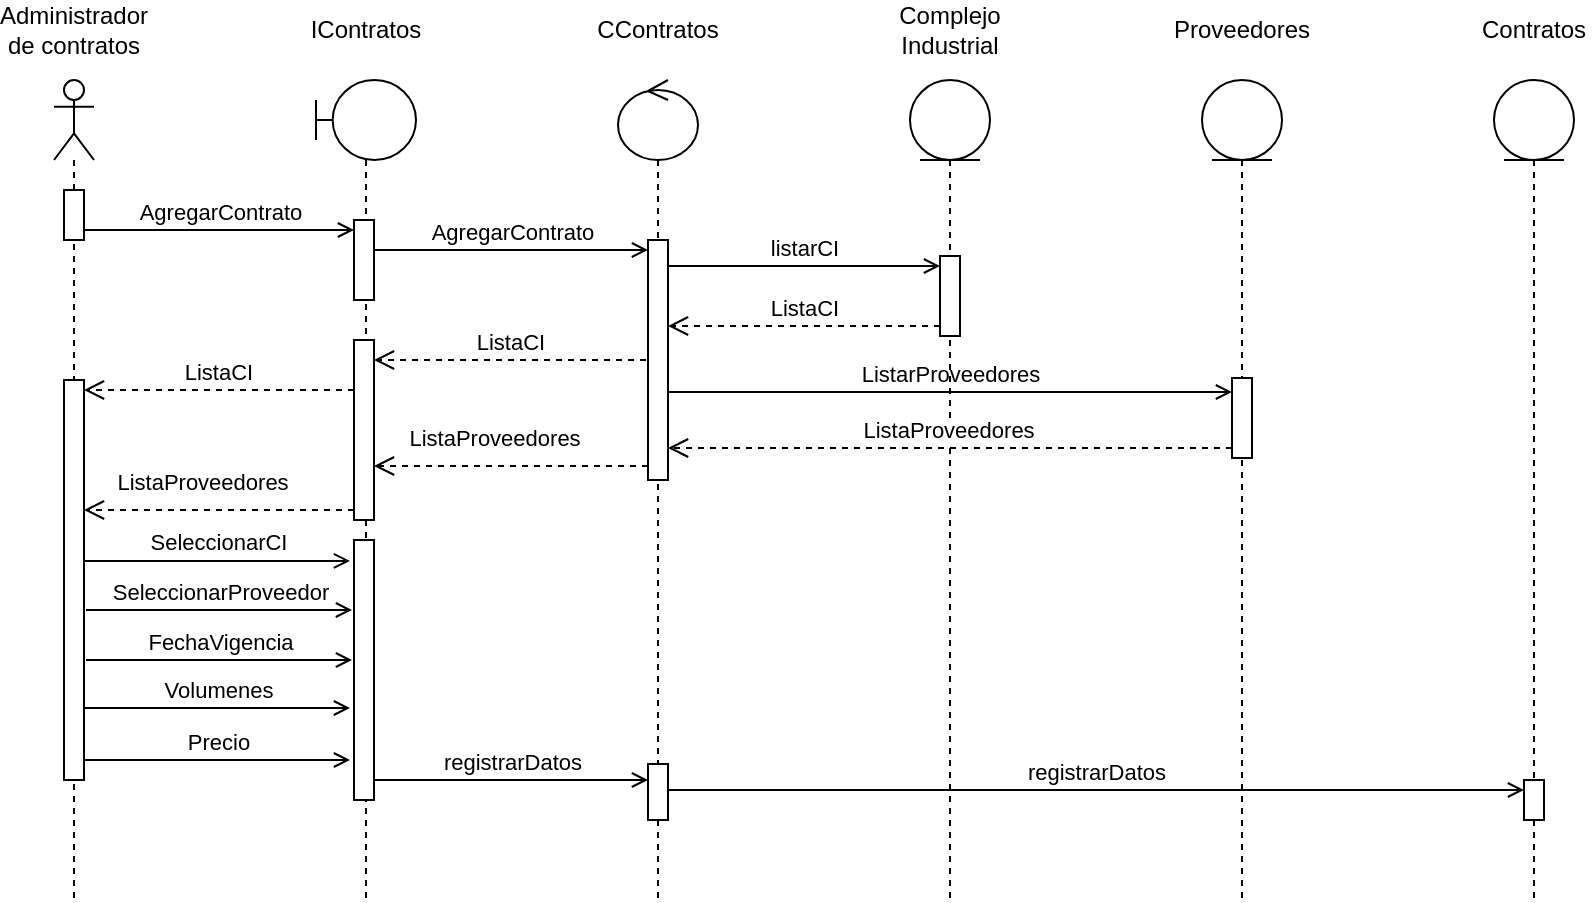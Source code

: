 <mxfile version="27.0.5">
  <diagram name="Página-1" id="MQTwZCBMw6hJ6Q97TubH">
    <mxGraphModel dx="1426" dy="841" grid="1" gridSize="10" guides="1" tooltips="1" connect="1" arrows="1" fold="1" page="1" pageScale="1" pageWidth="1169" pageHeight="827" math="0" shadow="0">
      <root>
        <mxCell id="0" />
        <mxCell id="1" parent="0" />
        <mxCell id="8B-uYey3UF3kqIQ4_H9d-1" value="" style="shape=umlLifeline;perimeter=lifelinePerimeter;whiteSpace=wrap;html=1;container=1;dropTarget=0;collapsible=0;recursiveResize=0;outlineConnect=0;portConstraint=eastwest;newEdgeStyle={&quot;curved&quot;:0,&quot;rounded&quot;:0};participant=umlActor;" parent="1" vertex="1">
          <mxGeometry x="30" y="50" width="20" height="410" as="geometry" />
        </mxCell>
        <mxCell id="8B-uYey3UF3kqIQ4_H9d-2" value="" style="html=1;points=[[0,0,0,0,5],[0,1,0,0,-5],[1,0,0,0,5],[1,1,0,0,-5]];perimeter=orthogonalPerimeter;outlineConnect=0;targetShapes=umlLifeline;portConstraint=eastwest;newEdgeStyle={&quot;curved&quot;:0,&quot;rounded&quot;:0};" parent="8B-uYey3UF3kqIQ4_H9d-1" vertex="1">
          <mxGeometry x="5" y="55" width="10" height="25" as="geometry" />
        </mxCell>
        <mxCell id="8B-uYey3UF3kqIQ4_H9d-43" value="" style="html=1;points=[[0,0,0,0,5],[0,1,0,0,-5],[1,0,0,0,5],[1,1,0,0,-5]];perimeter=orthogonalPerimeter;outlineConnect=0;targetShapes=umlLifeline;portConstraint=eastwest;newEdgeStyle={&quot;curved&quot;:0,&quot;rounded&quot;:0};" parent="8B-uYey3UF3kqIQ4_H9d-1" vertex="1">
          <mxGeometry x="5" y="150" width="10" height="200" as="geometry" />
        </mxCell>
        <mxCell id="8B-uYey3UF3kqIQ4_H9d-8" value="Administrador&lt;div&gt;de contratos&lt;/div&gt;" style="text;html=1;align=center;verticalAlign=middle;whiteSpace=wrap;rounded=0;" parent="1" vertex="1">
          <mxGeometry x="10" y="10" width="60" height="30" as="geometry" />
        </mxCell>
        <mxCell id="8B-uYey3UF3kqIQ4_H9d-9" value="" style="shape=umlLifeline;perimeter=lifelinePerimeter;whiteSpace=wrap;html=1;container=1;dropTarget=0;collapsible=0;recursiveResize=0;outlineConnect=0;portConstraint=eastwest;newEdgeStyle={&quot;curved&quot;:0,&quot;rounded&quot;:0};participant=umlBoundary;" parent="1" vertex="1">
          <mxGeometry x="161" y="50" width="50" height="410" as="geometry" />
        </mxCell>
        <mxCell id="8B-uYey3UF3kqIQ4_H9d-41" value="" style="html=1;points=[[0,0,0,0,5],[0,1,0,0,-5],[1,0,0,0,5],[1,1,0,0,-5]];perimeter=orthogonalPerimeter;outlineConnect=0;targetShapes=umlLifeline;portConstraint=eastwest;newEdgeStyle={&quot;curved&quot;:0,&quot;rounded&quot;:0};" parent="8B-uYey3UF3kqIQ4_H9d-9" vertex="1">
          <mxGeometry x="19" y="70" width="10" height="40" as="geometry" />
        </mxCell>
        <mxCell id="8B-uYey3UF3kqIQ4_H9d-44" value="" style="html=1;points=[[0,0,0,0,5],[0,1,0,0,-5],[1,0,0,0,5],[1,1,0,0,-5]];perimeter=orthogonalPerimeter;outlineConnect=0;targetShapes=umlLifeline;portConstraint=eastwest;newEdgeStyle={&quot;curved&quot;:0,&quot;rounded&quot;:0};" parent="8B-uYey3UF3kqIQ4_H9d-9" vertex="1">
          <mxGeometry x="19" y="130" width="10" height="90" as="geometry" />
        </mxCell>
        <mxCell id="8B-uYey3UF3kqIQ4_H9d-60" value="" style="html=1;points=[[0,0,0,0,5],[0,1,0,0,-5],[1,0,0,0,5],[1,1,0,0,-5]];perimeter=orthogonalPerimeter;outlineConnect=0;targetShapes=umlLifeline;portConstraint=eastwest;newEdgeStyle={&quot;curved&quot;:0,&quot;rounded&quot;:0};" parent="8B-uYey3UF3kqIQ4_H9d-9" vertex="1">
          <mxGeometry x="19" y="230" width="10" height="130" as="geometry" />
        </mxCell>
        <mxCell id="8B-uYey3UF3kqIQ4_H9d-15" value="IContratos" style="text;html=1;align=center;verticalAlign=middle;whiteSpace=wrap;rounded=0;" parent="1" vertex="1">
          <mxGeometry x="156" y="10" width="60" height="30" as="geometry" />
        </mxCell>
        <mxCell id="8B-uYey3UF3kqIQ4_H9d-16" value="" style="shape=umlLifeline;perimeter=lifelinePerimeter;whiteSpace=wrap;html=1;container=1;dropTarget=0;collapsible=0;recursiveResize=0;outlineConnect=0;portConstraint=eastwest;newEdgeStyle={&quot;curved&quot;:0,&quot;rounded&quot;:0};participant=umlControl;" parent="1" vertex="1">
          <mxGeometry x="312" y="50" width="40" height="410" as="geometry" />
        </mxCell>
        <mxCell id="8B-uYey3UF3kqIQ4_H9d-48" value="" style="html=1;points=[[0,0,0,0,5],[0,1,0,0,-5],[1,0,0,0,5],[1,1,0,0,-5]];perimeter=orthogonalPerimeter;outlineConnect=0;targetShapes=umlLifeline;portConstraint=eastwest;newEdgeStyle={&quot;curved&quot;:0,&quot;rounded&quot;:0};" parent="8B-uYey3UF3kqIQ4_H9d-16" vertex="1">
          <mxGeometry x="15" y="80" width="10" height="120" as="geometry" />
        </mxCell>
        <mxCell id="8B-uYey3UF3kqIQ4_H9d-65" value="" style="html=1;points=[[0,0,0,0,5],[0,1,0,0,-5],[1,0,0,0,5],[1,1,0,0,-5]];perimeter=orthogonalPerimeter;outlineConnect=0;targetShapes=umlLifeline;portConstraint=eastwest;newEdgeStyle={&quot;curved&quot;:0,&quot;rounded&quot;:0};" parent="8B-uYey3UF3kqIQ4_H9d-16" vertex="1">
          <mxGeometry x="15" y="342" width="10" height="28" as="geometry" />
        </mxCell>
        <mxCell id="8B-uYey3UF3kqIQ4_H9d-25" value="CContratos" style="text;html=1;align=center;verticalAlign=middle;whiteSpace=wrap;rounded=0;" parent="1" vertex="1">
          <mxGeometry x="302" y="10" width="60" height="30" as="geometry" />
        </mxCell>
        <mxCell id="8B-uYey3UF3kqIQ4_H9d-27" value="" style="shape=umlLifeline;perimeter=lifelinePerimeter;whiteSpace=wrap;html=1;container=1;dropTarget=0;collapsible=0;recursiveResize=0;outlineConnect=0;portConstraint=eastwest;newEdgeStyle={&quot;curved&quot;:0,&quot;rounded&quot;:0};participant=umlEntity;" parent="1" vertex="1">
          <mxGeometry x="458" y="50" width="40" height="410" as="geometry" />
        </mxCell>
        <mxCell id="8B-uYey3UF3kqIQ4_H9d-50" value="" style="html=1;points=[[0,0,0,0,5],[0,1,0,0,-5],[1,0,0,0,5],[1,1,0,0,-5]];perimeter=orthogonalPerimeter;outlineConnect=0;targetShapes=umlLifeline;portConstraint=eastwest;newEdgeStyle={&quot;curved&quot;:0,&quot;rounded&quot;:0};" parent="8B-uYey3UF3kqIQ4_H9d-27" vertex="1">
          <mxGeometry x="15" y="88" width="10" height="40" as="geometry" />
        </mxCell>
        <mxCell id="8B-uYey3UF3kqIQ4_H9d-31" value="Complejo Industrial" style="text;html=1;align=center;verticalAlign=middle;whiteSpace=wrap;rounded=0;" parent="1" vertex="1">
          <mxGeometry x="448" y="10" width="60" height="30" as="geometry" />
        </mxCell>
        <mxCell id="8B-uYey3UF3kqIQ4_H9d-32" value="" style="shape=umlLifeline;perimeter=lifelinePerimeter;whiteSpace=wrap;html=1;container=1;dropTarget=0;collapsible=0;recursiveResize=0;outlineConnect=0;portConstraint=eastwest;newEdgeStyle={&quot;curved&quot;:0,&quot;rounded&quot;:0};participant=umlEntity;" parent="1" vertex="1">
          <mxGeometry x="604" y="50" width="40" height="410" as="geometry" />
        </mxCell>
        <mxCell id="8B-uYey3UF3kqIQ4_H9d-52" value="" style="html=1;points=[[0,0,0,0,5],[0,1,0,0,-5],[1,0,0,0,5],[1,1,0,0,-5]];perimeter=orthogonalPerimeter;outlineConnect=0;targetShapes=umlLifeline;portConstraint=eastwest;newEdgeStyle={&quot;curved&quot;:0,&quot;rounded&quot;:0};" parent="8B-uYey3UF3kqIQ4_H9d-32" vertex="1">
          <mxGeometry x="15" y="149" width="10" height="40" as="geometry" />
        </mxCell>
        <mxCell id="8B-uYey3UF3kqIQ4_H9d-36" value="Proveedores" style="text;html=1;align=center;verticalAlign=middle;whiteSpace=wrap;rounded=0;" parent="1" vertex="1">
          <mxGeometry x="594" y="10" width="60" height="30" as="geometry" />
        </mxCell>
        <mxCell id="8B-uYey3UF3kqIQ4_H9d-37" value="" style="shape=umlLifeline;perimeter=lifelinePerimeter;whiteSpace=wrap;html=1;container=1;dropTarget=0;collapsible=0;recursiveResize=0;outlineConnect=0;portConstraint=eastwest;newEdgeStyle={&quot;curved&quot;:0,&quot;rounded&quot;:0};participant=umlEntity;" parent="1" vertex="1">
          <mxGeometry x="750" y="50" width="40" height="410" as="geometry" />
        </mxCell>
        <mxCell id="8B-uYey3UF3kqIQ4_H9d-68" value="" style="html=1;points=[[0,0,0,0,5],[0,1,0,0,-5],[1,0,0,0,5],[1,1,0,0,-5]];perimeter=orthogonalPerimeter;outlineConnect=0;targetShapes=umlLifeline;portConstraint=eastwest;newEdgeStyle={&quot;curved&quot;:0,&quot;rounded&quot;:0};" parent="8B-uYey3UF3kqIQ4_H9d-37" vertex="1">
          <mxGeometry x="15" y="350" width="10" height="20" as="geometry" />
        </mxCell>
        <mxCell id="8B-uYey3UF3kqIQ4_H9d-39" value="Contratos" style="text;html=1;align=center;verticalAlign=middle;whiteSpace=wrap;rounded=0;" parent="1" vertex="1">
          <mxGeometry x="740" y="10" width="60" height="30" as="geometry" />
        </mxCell>
        <mxCell id="8B-uYey3UF3kqIQ4_H9d-40" value="AgregarContrato" style="html=1;verticalAlign=bottom;labelBackgroundColor=none;endArrow=open;endFill=0;rounded=0;exitX=1;exitY=1;exitDx=0;exitDy=-5;exitPerimeter=0;" parent="1" source="8B-uYey3UF3kqIQ4_H9d-2" target="8B-uYey3UF3kqIQ4_H9d-41" edge="1">
          <mxGeometry width="160" relative="1" as="geometry">
            <mxPoint x="50" y="120" as="sourcePoint" />
            <mxPoint x="140" y="130" as="targetPoint" />
          </mxGeometry>
        </mxCell>
        <mxCell id="8B-uYey3UF3kqIQ4_H9d-46" value="ListaCI" style="html=1;verticalAlign=bottom;endArrow=open;dashed=1;endSize=8;curved=0;rounded=0;" parent="1" target="8B-uYey3UF3kqIQ4_H9d-48" edge="1">
          <mxGeometry x="0.007" relative="1" as="geometry">
            <mxPoint x="473" y="173" as="sourcePoint" />
            <mxPoint x="370" y="170" as="targetPoint" />
            <mxPoint as="offset" />
          </mxGeometry>
        </mxCell>
        <mxCell id="8B-uYey3UF3kqIQ4_H9d-47" value="AgregarContrato" style="html=1;verticalAlign=bottom;labelBackgroundColor=none;endArrow=open;endFill=0;rounded=0;exitX=1;exitY=1;exitDx=0;exitDy=-5;exitPerimeter=0;entryX=0;entryY=0;entryDx=0;entryDy=5;entryPerimeter=0;" parent="1" target="8B-uYey3UF3kqIQ4_H9d-48" edge="1">
          <mxGeometry width="160" relative="1" as="geometry">
            <mxPoint x="190" y="135" as="sourcePoint" />
            <mxPoint x="327" y="133" as="targetPoint" />
          </mxGeometry>
        </mxCell>
        <mxCell id="8B-uYey3UF3kqIQ4_H9d-49" value="listarCI" style="html=1;verticalAlign=bottom;labelBackgroundColor=none;endArrow=open;endFill=0;rounded=0;entryX=0;entryY=0;entryDx=0;entryDy=5;entryPerimeter=0;" parent="1" source="8B-uYey3UF3kqIQ4_H9d-48" target="8B-uYey3UF3kqIQ4_H9d-50" edge="1">
          <mxGeometry width="160" relative="1" as="geometry">
            <mxPoint x="340" y="145" as="sourcePoint" />
            <mxPoint x="430" y="140" as="targetPoint" />
          </mxGeometry>
        </mxCell>
        <mxCell id="8B-uYey3UF3kqIQ4_H9d-51" value="ListarProveedores" style="html=1;verticalAlign=bottom;labelBackgroundColor=none;endArrow=open;endFill=0;rounded=0;entryX=0;entryY=0;entryDx=0;entryDy=5;entryPerimeter=0;" parent="1" edge="1">
          <mxGeometry width="160" relative="1" as="geometry">
            <mxPoint x="337" y="206" as="sourcePoint" />
            <mxPoint x="619" y="206" as="targetPoint" />
          </mxGeometry>
        </mxCell>
        <mxCell id="8B-uYey3UF3kqIQ4_H9d-54" value="ListaProveedores" style="html=1;verticalAlign=bottom;endArrow=open;dashed=1;endSize=8;curved=0;rounded=0;exitX=0;exitY=1;exitDx=0;exitDy=-5;exitPerimeter=0;" parent="1" source="8B-uYey3UF3kqIQ4_H9d-52" target="8B-uYey3UF3kqIQ4_H9d-48" edge="1">
          <mxGeometry x="0.007" relative="1" as="geometry">
            <mxPoint x="536" y="240" as="sourcePoint" />
            <mxPoint x="400" y="240" as="targetPoint" />
            <mxPoint as="offset" />
          </mxGeometry>
        </mxCell>
        <mxCell id="8B-uYey3UF3kqIQ4_H9d-55" value="ListaCI" style="html=1;verticalAlign=bottom;endArrow=open;dashed=1;endSize=8;curved=0;rounded=0;" parent="1" edge="1">
          <mxGeometry x="0.007" relative="1" as="geometry">
            <mxPoint x="326" y="190" as="sourcePoint" />
            <mxPoint x="190" y="190" as="targetPoint" />
            <mxPoint as="offset" />
          </mxGeometry>
        </mxCell>
        <mxCell id="8B-uYey3UF3kqIQ4_H9d-56" value="ListaProveedores" style="html=1;verticalAlign=bottom;endArrow=open;dashed=1;endSize=8;curved=0;rounded=0;exitX=0;exitY=1;exitDx=0;exitDy=-5;exitPerimeter=0;" parent="1" edge="1">
          <mxGeometry x="0.124" y="-5" relative="1" as="geometry">
            <mxPoint x="327" y="243" as="sourcePoint" />
            <mxPoint x="190" y="243" as="targetPoint" />
            <mxPoint as="offset" />
          </mxGeometry>
        </mxCell>
        <mxCell id="8B-uYey3UF3kqIQ4_H9d-57" value="ListaCI" style="html=1;verticalAlign=bottom;endArrow=open;dashed=1;endSize=8;curved=0;rounded=0;entryX=1;entryY=0;entryDx=0;entryDy=5;entryPerimeter=0;" parent="1" source="8B-uYey3UF3kqIQ4_H9d-44" target="8B-uYey3UF3kqIQ4_H9d-43" edge="1">
          <mxGeometry x="0.007" relative="1" as="geometry">
            <mxPoint x="150" y="214" as="sourcePoint" />
            <mxPoint x="80" y="214" as="targetPoint" />
            <mxPoint as="offset" />
          </mxGeometry>
        </mxCell>
        <mxCell id="8B-uYey3UF3kqIQ4_H9d-58" value="ListaProveedores" style="html=1;verticalAlign=bottom;endArrow=open;dashed=1;endSize=8;curved=0;rounded=0;exitX=0;exitY=1;exitDx=0;exitDy=-5;exitPerimeter=0;" parent="1" source="8B-uYey3UF3kqIQ4_H9d-44" target="8B-uYey3UF3kqIQ4_H9d-43" edge="1">
          <mxGeometry x="0.124" y="-5" relative="1" as="geometry">
            <mxPoint x="160" y="265" as="sourcePoint" />
            <mxPoint x="80" y="270" as="targetPoint" />
            <mxPoint as="offset" />
          </mxGeometry>
        </mxCell>
        <mxCell id="8B-uYey3UF3kqIQ4_H9d-59" value="SeleccionarCI" style="html=1;verticalAlign=bottom;labelBackgroundColor=none;endArrow=open;endFill=0;rounded=0;entryX=-0.2;entryY=0.142;entryDx=0;entryDy=0;entryPerimeter=0;" parent="1" edge="1">
          <mxGeometry x="0.007" width="160" relative="1" as="geometry">
            <mxPoint x="45" y="290.46" as="sourcePoint" />
            <mxPoint x="178" y="290.46" as="targetPoint" />
            <mxPoint as="offset" />
          </mxGeometry>
        </mxCell>
        <mxCell id="8B-uYey3UF3kqIQ4_H9d-61" value="SeleccionarProveedor" style="html=1;verticalAlign=bottom;labelBackgroundColor=none;endArrow=open;endFill=0;rounded=0;entryX=-0.2;entryY=0.142;entryDx=0;entryDy=0;entryPerimeter=0;" parent="1" edge="1">
          <mxGeometry width="160" relative="1" as="geometry">
            <mxPoint x="46" y="315" as="sourcePoint" />
            <mxPoint x="179" y="315" as="targetPoint" />
          </mxGeometry>
        </mxCell>
        <mxCell id="8B-uYey3UF3kqIQ4_H9d-62" value="FechaVigencia" style="html=1;verticalAlign=bottom;labelBackgroundColor=none;endArrow=open;endFill=0;rounded=0;entryX=-0.2;entryY=0.142;entryDx=0;entryDy=0;entryPerimeter=0;" parent="1" edge="1">
          <mxGeometry width="160" relative="1" as="geometry">
            <mxPoint x="46" y="340" as="sourcePoint" />
            <mxPoint x="179" y="340" as="targetPoint" />
          </mxGeometry>
        </mxCell>
        <mxCell id="8B-uYey3UF3kqIQ4_H9d-63" value="Volumenes" style="html=1;verticalAlign=bottom;labelBackgroundColor=none;endArrow=open;endFill=0;rounded=0;entryX=-0.2;entryY=0.142;entryDx=0;entryDy=0;entryPerimeter=0;" parent="1" edge="1">
          <mxGeometry x="0.007" width="160" relative="1" as="geometry">
            <mxPoint x="45" y="364" as="sourcePoint" />
            <mxPoint x="178" y="364" as="targetPoint" />
            <mxPoint as="offset" />
          </mxGeometry>
        </mxCell>
        <mxCell id="8B-uYey3UF3kqIQ4_H9d-64" value="Precio" style="html=1;verticalAlign=bottom;labelBackgroundColor=none;endArrow=open;endFill=0;rounded=0;entryX=-0.2;entryY=0.142;entryDx=0;entryDy=0;entryPerimeter=0;" parent="1" edge="1">
          <mxGeometry x="0.007" width="160" relative="1" as="geometry">
            <mxPoint x="45" y="390" as="sourcePoint" />
            <mxPoint x="178" y="390" as="targetPoint" />
            <mxPoint as="offset" />
          </mxGeometry>
        </mxCell>
        <mxCell id="8B-uYey3UF3kqIQ4_H9d-66" value="registrarDatos" style="html=1;verticalAlign=bottom;labelBackgroundColor=none;endArrow=open;endFill=0;rounded=0;exitX=1;exitY=1;exitDx=0;exitDy=-5;exitPerimeter=0;entryX=0;entryY=0;entryDx=0;entryDy=5;entryPerimeter=0;" parent="1" edge="1">
          <mxGeometry width="160" relative="1" as="geometry">
            <mxPoint x="190" y="400" as="sourcePoint" />
            <mxPoint x="327" y="400" as="targetPoint" />
          </mxGeometry>
        </mxCell>
        <mxCell id="8B-uYey3UF3kqIQ4_H9d-67" value="registrarDatos" style="html=1;verticalAlign=bottom;labelBackgroundColor=none;endArrow=open;endFill=0;rounded=0;entryX=0;entryY=0;entryDx=0;entryDy=5;entryPerimeter=0;" parent="1" source="8B-uYey3UF3kqIQ4_H9d-65" target="8B-uYey3UF3kqIQ4_H9d-68" edge="1">
          <mxGeometry width="160" relative="1" as="geometry">
            <mxPoint x="380" y="405" as="sourcePoint" />
            <mxPoint x="475" y="414" as="targetPoint" />
          </mxGeometry>
        </mxCell>
      </root>
    </mxGraphModel>
  </diagram>
</mxfile>
